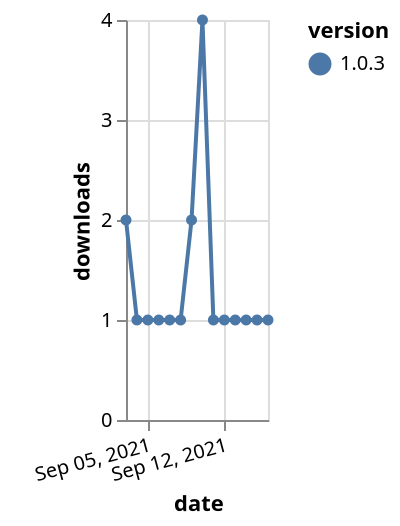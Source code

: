 {"$schema": "https://vega.github.io/schema/vega-lite/v5.json", "description": "A simple bar chart with embedded data.", "data": {"values": [{"date": "2021-09-03", "total": 592, "delta": 2, "version": "1.0.3"}, {"date": "2021-09-04", "total": 593, "delta": 1, "version": "1.0.3"}, {"date": "2021-09-05", "total": 594, "delta": 1, "version": "1.0.3"}, {"date": "2021-09-06", "total": 595, "delta": 1, "version": "1.0.3"}, {"date": "2021-09-07", "total": 596, "delta": 1, "version": "1.0.3"}, {"date": "2021-09-08", "total": 597, "delta": 1, "version": "1.0.3"}, {"date": "2021-09-09", "total": 599, "delta": 2, "version": "1.0.3"}, {"date": "2021-09-10", "total": 603, "delta": 4, "version": "1.0.3"}, {"date": "2021-09-11", "total": 604, "delta": 1, "version": "1.0.3"}, {"date": "2021-09-12", "total": 605, "delta": 1, "version": "1.0.3"}, {"date": "2021-09-13", "total": 606, "delta": 1, "version": "1.0.3"}, {"date": "2021-09-14", "total": 607, "delta": 1, "version": "1.0.3"}, {"date": "2021-09-15", "total": 608, "delta": 1, "version": "1.0.3"}, {"date": "2021-09-16", "total": 609, "delta": 1, "version": "1.0.3"}]}, "width": "container", "mark": {"type": "line", "point": {"filled": true}}, "encoding": {"x": {"field": "date", "type": "temporal", "timeUnit": "yearmonthdate", "title": "date", "axis": {"labelAngle": -15}}, "y": {"field": "delta", "type": "quantitative", "title": "downloads"}, "color": {"field": "version", "type": "nominal"}, "tooltip": {"field": "delta"}}}